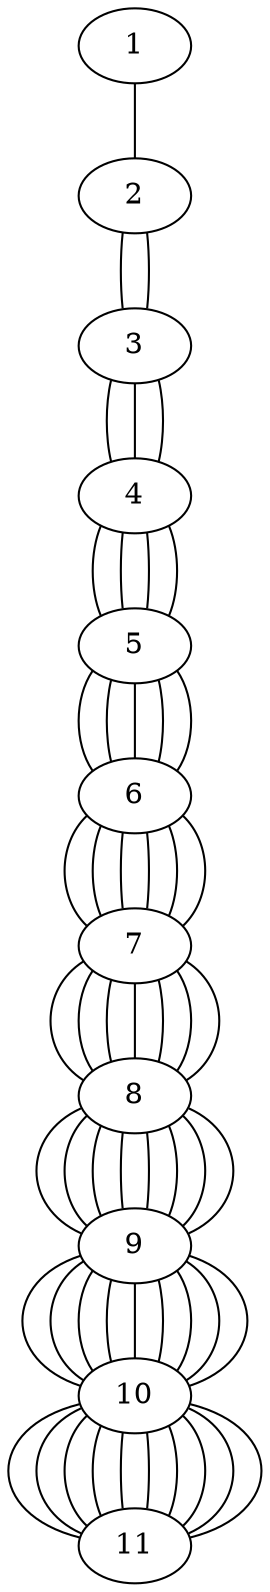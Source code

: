 graph G {
	1 -- 2 -- 3 -- 4 -- 5 -- 6 -- 7 -- 8 -- 9 -- 10 -- 11;
	2 -- 3 -- 4 -- 5 -- 6 -- 7 -- 8 -- 9 -- 10 -- 11;
	3 -- 4 -- 5 -- 6 -- 7 -- 8 -- 9 -- 10 -- 11;
	4 -- 5 -- 6 -- 7 -- 8 -- 9 -- 10 -- 11;
	5 -- 6 -- 7 -- 8 -- 9 -- 10 -- 11;
	6 -- 7 -- 8 -- 9 -- 10 -- 11;
	7 -- 8 -- 9 -- 10 -- 11;
	8 -- 9 -- 10 -- 11;
	9 -- 10 -- 11;
	10 -- 11;
	11;
}